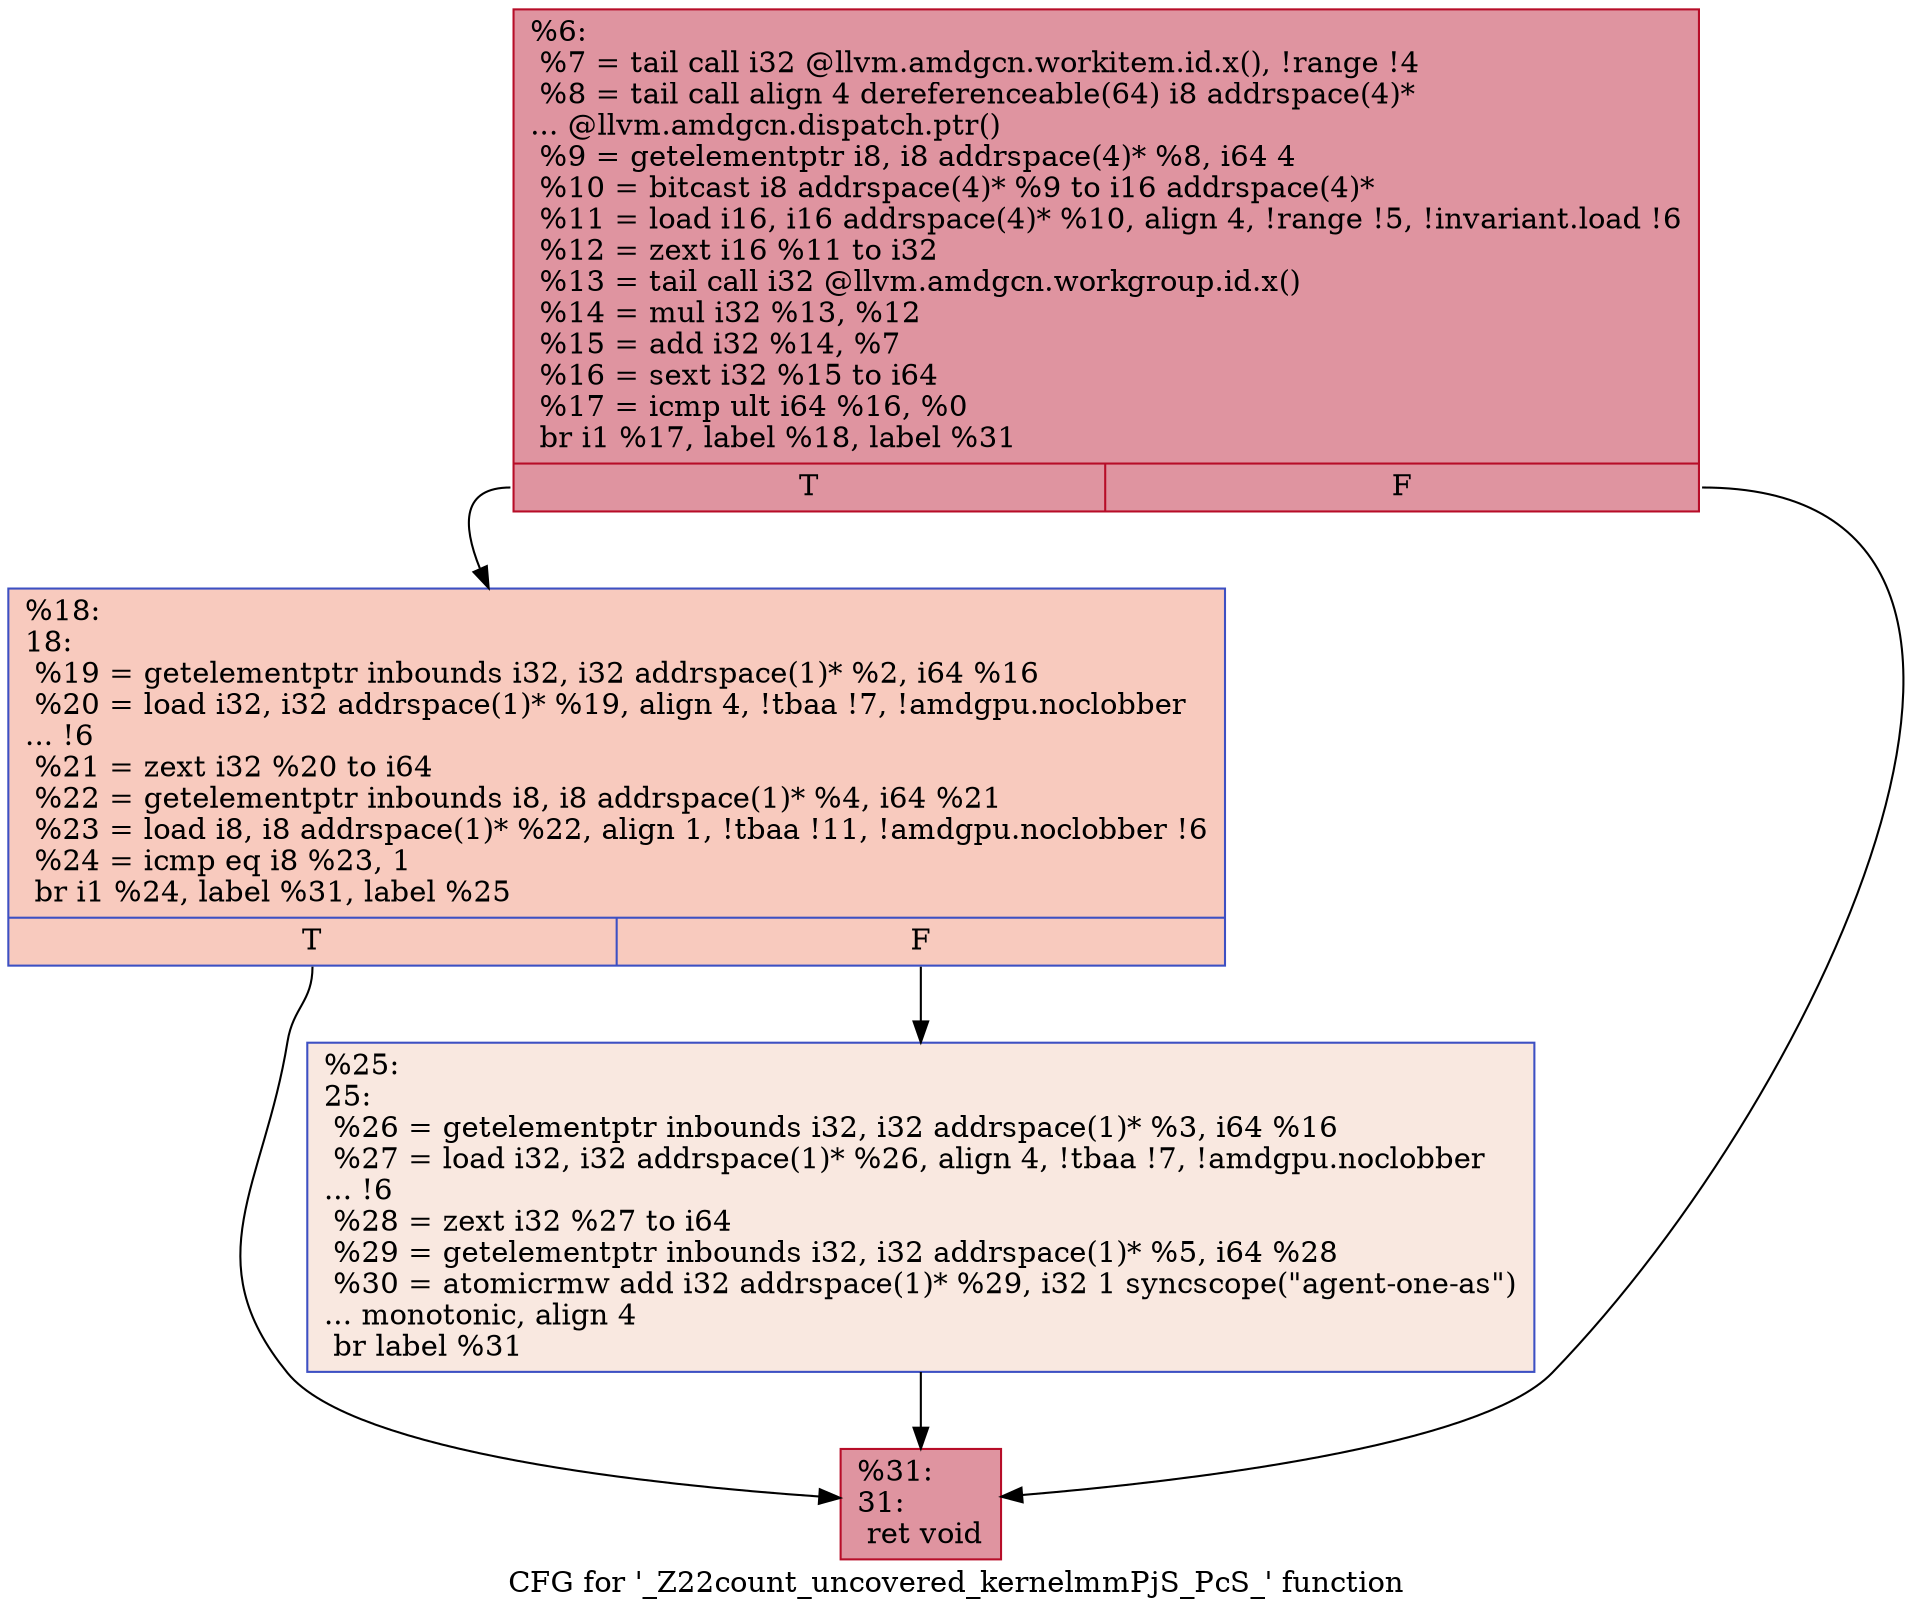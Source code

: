 digraph "CFG for '_Z22count_uncovered_kernelmmPjS_PcS_' function" {
	label="CFG for '_Z22count_uncovered_kernelmmPjS_PcS_' function";

	Node0x53bf2c0 [shape=record,color="#b70d28ff", style=filled, fillcolor="#b70d2870",label="{%6:\l  %7 = tail call i32 @llvm.amdgcn.workitem.id.x(), !range !4\l  %8 = tail call align 4 dereferenceable(64) i8 addrspace(4)*\l... @llvm.amdgcn.dispatch.ptr()\l  %9 = getelementptr i8, i8 addrspace(4)* %8, i64 4\l  %10 = bitcast i8 addrspace(4)* %9 to i16 addrspace(4)*\l  %11 = load i16, i16 addrspace(4)* %10, align 4, !range !5, !invariant.load !6\l  %12 = zext i16 %11 to i32\l  %13 = tail call i32 @llvm.amdgcn.workgroup.id.x()\l  %14 = mul i32 %13, %12\l  %15 = add i32 %14, %7\l  %16 = sext i32 %15 to i64\l  %17 = icmp ult i64 %16, %0\l  br i1 %17, label %18, label %31\l|{<s0>T|<s1>F}}"];
	Node0x53bf2c0:s0 -> Node0x53c1290;
	Node0x53bf2c0:s1 -> Node0x53c1320;
	Node0x53c1290 [shape=record,color="#3d50c3ff", style=filled, fillcolor="#ef886b70",label="{%18:\l18:                                               \l  %19 = getelementptr inbounds i32, i32 addrspace(1)* %2, i64 %16\l  %20 = load i32, i32 addrspace(1)* %19, align 4, !tbaa !7, !amdgpu.noclobber\l... !6\l  %21 = zext i32 %20 to i64\l  %22 = getelementptr inbounds i8, i8 addrspace(1)* %4, i64 %21\l  %23 = load i8, i8 addrspace(1)* %22, align 1, !tbaa !11, !amdgpu.noclobber !6\l  %24 = icmp eq i8 %23, 1\l  br i1 %24, label %31, label %25\l|{<s0>T|<s1>F}}"];
	Node0x53c1290:s0 -> Node0x53c1320;
	Node0x53c1290:s1 -> Node0x53c20c0;
	Node0x53c20c0 [shape=record,color="#3d50c3ff", style=filled, fillcolor="#f1ccb870",label="{%25:\l25:                                               \l  %26 = getelementptr inbounds i32, i32 addrspace(1)* %3, i64 %16\l  %27 = load i32, i32 addrspace(1)* %26, align 4, !tbaa !7, !amdgpu.noclobber\l... !6\l  %28 = zext i32 %27 to i64\l  %29 = getelementptr inbounds i32, i32 addrspace(1)* %5, i64 %28\l  %30 = atomicrmw add i32 addrspace(1)* %29, i32 1 syncscope(\"agent-one-as\")\l... monotonic, align 4\l  br label %31\l}"];
	Node0x53c20c0 -> Node0x53c1320;
	Node0x53c1320 [shape=record,color="#b70d28ff", style=filled, fillcolor="#b70d2870",label="{%31:\l31:                                               \l  ret void\l}"];
}
